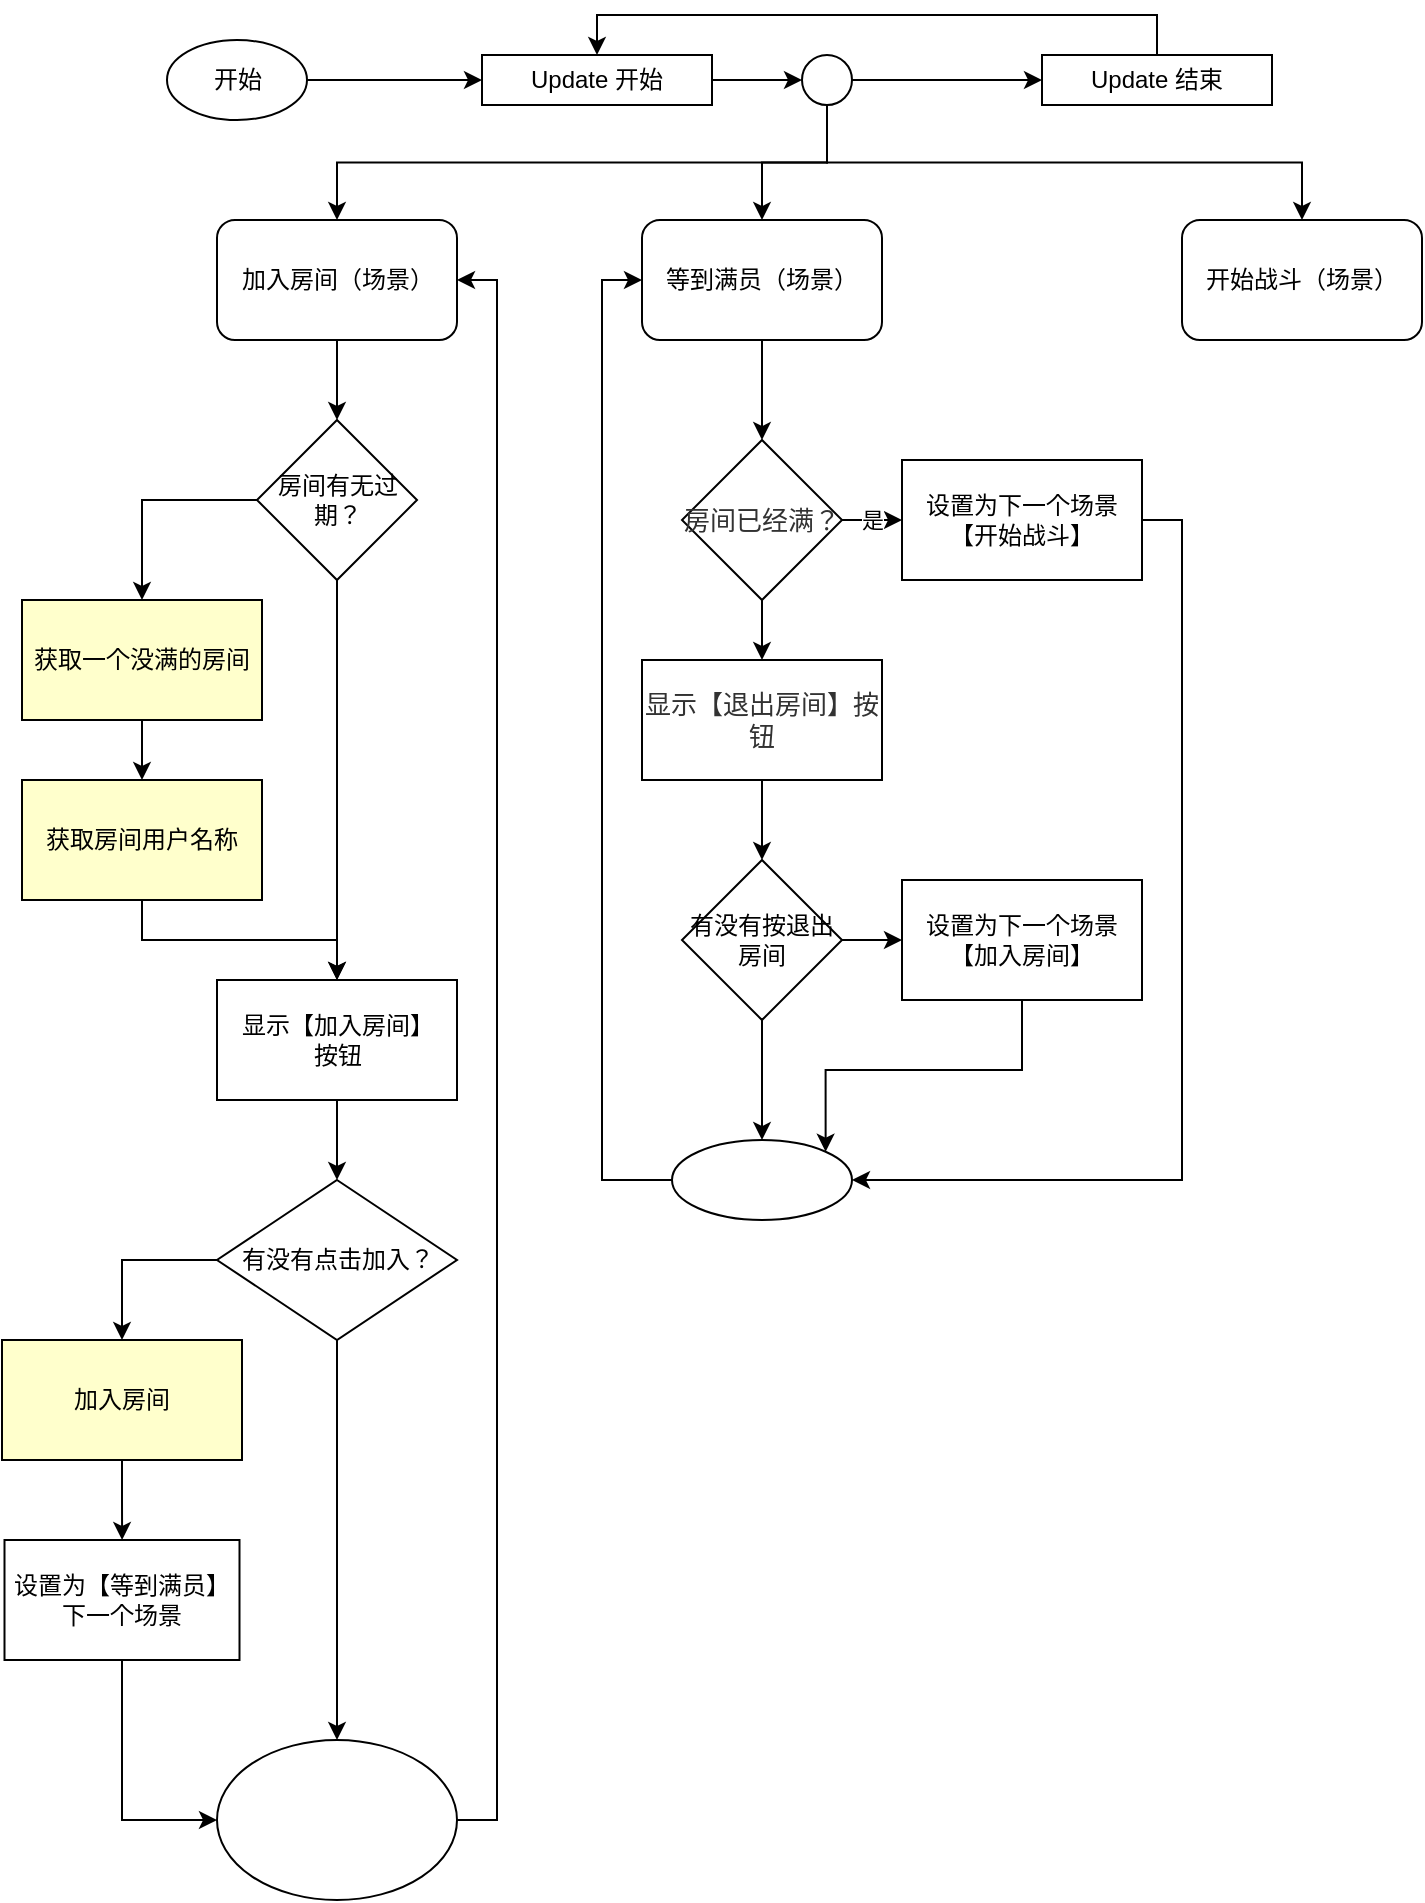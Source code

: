 <mxfile version="15.7.0" type="github">
  <diagram id="tRa1csH4-88LfmXuXKnR" name="Page-1">
    <mxGraphModel dx="2600" dy="725" grid="1" gridSize="10" guides="1" tooltips="1" connect="1" arrows="1" fold="1" page="1" pageScale="1" pageWidth="1654" pageHeight="2336" math="0" shadow="0">
      <root>
        <mxCell id="0" />
        <mxCell id="1" parent="0" />
        <mxCell id="4Wosh37YM3WKKmuV432c-3" value="" style="edgeStyle=orthogonalEdgeStyle;rounded=0;orthogonalLoop=1;jettySize=auto;html=1;" edge="1" parent="1" source="4Wosh37YM3WKKmuV432c-1" target="4Wosh37YM3WKKmuV432c-2">
          <mxGeometry relative="1" as="geometry" />
        </mxCell>
        <mxCell id="4Wosh37YM3WKKmuV432c-1" value="开始" style="ellipse;whiteSpace=wrap;html=1;" vertex="1" parent="1">
          <mxGeometry x="72.5" y="80" width="70" height="40" as="geometry" />
        </mxCell>
        <mxCell id="4Wosh37YM3WKKmuV432c-39" style="edgeStyle=orthogonalEdgeStyle;rounded=0;orthogonalLoop=1;jettySize=auto;html=1;exitX=1;exitY=0.5;exitDx=0;exitDy=0;entryX=0;entryY=0.5;entryDx=0;entryDy=0;" edge="1" parent="1" source="4Wosh37YM3WKKmuV432c-2" target="4Wosh37YM3WKKmuV432c-6">
          <mxGeometry relative="1" as="geometry" />
        </mxCell>
        <mxCell id="4Wosh37YM3WKKmuV432c-2" value="Update 开始" style="whiteSpace=wrap;html=1;" vertex="1" parent="1">
          <mxGeometry x="230" y="87.5" width="115" height="25" as="geometry" />
        </mxCell>
        <mxCell id="4Wosh37YM3WKKmuV432c-16" value="" style="edgeStyle=orthogonalEdgeStyle;rounded=0;orthogonalLoop=1;jettySize=auto;html=1;" edge="1" parent="1" source="4Wosh37YM3WKKmuV432c-4" target="4Wosh37YM3WKKmuV432c-15">
          <mxGeometry relative="1" as="geometry" />
        </mxCell>
        <mxCell id="4Wosh37YM3WKKmuV432c-4" value="获取一个没满的房间" style="whiteSpace=wrap;html=1;fillColor=#FFFFCC;" vertex="1" parent="1">
          <mxGeometry y="360" width="120" height="60" as="geometry" />
        </mxCell>
        <mxCell id="4Wosh37YM3WKKmuV432c-9" style="edgeStyle=orthogonalEdgeStyle;rounded=0;orthogonalLoop=1;jettySize=auto;html=1;exitX=0.5;exitY=1;exitDx=0;exitDy=0;entryX=0.5;entryY=0;entryDx=0;entryDy=0;" edge="1" parent="1" source="4Wosh37YM3WKKmuV432c-6" target="4Wosh37YM3WKKmuV432c-10">
          <mxGeometry relative="1" as="geometry" />
        </mxCell>
        <mxCell id="4Wosh37YM3WKKmuV432c-24" style="edgeStyle=orthogonalEdgeStyle;rounded=0;orthogonalLoop=1;jettySize=auto;html=1;exitX=1;exitY=0.5;exitDx=0;exitDy=0;entryX=0;entryY=0.5;entryDx=0;entryDy=0;" edge="1" parent="1" source="4Wosh37YM3WKKmuV432c-6" target="4Wosh37YM3WKKmuV432c-23">
          <mxGeometry relative="1" as="geometry" />
        </mxCell>
        <mxCell id="4Wosh37YM3WKKmuV432c-36" style="edgeStyle=orthogonalEdgeStyle;rounded=0;orthogonalLoop=1;jettySize=auto;html=1;exitX=0.5;exitY=1;exitDx=0;exitDy=0;entryX=0.5;entryY=0;entryDx=0;entryDy=0;" edge="1" parent="1" source="4Wosh37YM3WKKmuV432c-6" target="4Wosh37YM3WKKmuV432c-35">
          <mxGeometry relative="1" as="geometry" />
        </mxCell>
        <mxCell id="4Wosh37YM3WKKmuV432c-68" style="edgeStyle=orthogonalEdgeStyle;rounded=0;orthogonalLoop=1;jettySize=auto;html=1;exitX=0.5;exitY=1;exitDx=0;exitDy=0;entryX=0.5;entryY=0;entryDx=0;entryDy=0;" edge="1" parent="1" source="4Wosh37YM3WKKmuV432c-6" target="4Wosh37YM3WKKmuV432c-53">
          <mxGeometry relative="1" as="geometry" />
        </mxCell>
        <mxCell id="4Wosh37YM3WKKmuV432c-6" value="" style="ellipse;whiteSpace=wrap;html=1;aspect=fixed;" vertex="1" parent="1">
          <mxGeometry x="390" y="87.5" width="25" height="25" as="geometry" />
        </mxCell>
        <mxCell id="4Wosh37YM3WKKmuV432c-40" style="edgeStyle=orthogonalEdgeStyle;rounded=0;orthogonalLoop=1;jettySize=auto;html=1;exitX=0.5;exitY=1;exitDx=0;exitDy=0;entryX=0.5;entryY=0;entryDx=0;entryDy=0;" edge="1" parent="1" source="4Wosh37YM3WKKmuV432c-10" target="4Wosh37YM3WKKmuV432c-12">
          <mxGeometry relative="1" as="geometry" />
        </mxCell>
        <mxCell id="4Wosh37YM3WKKmuV432c-10" value="加入房间（场景）" style="rounded=1;whiteSpace=wrap;html=1;" vertex="1" parent="1">
          <mxGeometry x="97.5" y="170" width="120" height="60" as="geometry" />
        </mxCell>
        <mxCell id="4Wosh37YM3WKKmuV432c-19" style="edgeStyle=orthogonalEdgeStyle;rounded=0;orthogonalLoop=1;jettySize=auto;html=1;exitX=0.5;exitY=1;exitDx=0;exitDy=0;entryX=0.5;entryY=0;entryDx=0;entryDy=0;" edge="1" parent="1" source="4Wosh37YM3WKKmuV432c-12" target="4Wosh37YM3WKKmuV432c-17">
          <mxGeometry relative="1" as="geometry" />
        </mxCell>
        <mxCell id="4Wosh37YM3WKKmuV432c-41" style="edgeStyle=orthogonalEdgeStyle;rounded=0;orthogonalLoop=1;jettySize=auto;html=1;exitX=0;exitY=0.5;exitDx=0;exitDy=0;entryX=0.5;entryY=0;entryDx=0;entryDy=0;" edge="1" parent="1" source="4Wosh37YM3WKKmuV432c-12" target="4Wosh37YM3WKKmuV432c-4">
          <mxGeometry relative="1" as="geometry" />
        </mxCell>
        <mxCell id="4Wosh37YM3WKKmuV432c-12" value="房间有无过期？" style="rhombus;whiteSpace=wrap;html=1;" vertex="1" parent="1">
          <mxGeometry x="117.5" y="270" width="80" height="80" as="geometry" />
        </mxCell>
        <mxCell id="4Wosh37YM3WKKmuV432c-18" value="" style="edgeStyle=orthogonalEdgeStyle;rounded=0;orthogonalLoop=1;jettySize=auto;html=1;" edge="1" parent="1" source="4Wosh37YM3WKKmuV432c-15" target="4Wosh37YM3WKKmuV432c-17">
          <mxGeometry relative="1" as="geometry" />
        </mxCell>
        <mxCell id="4Wosh37YM3WKKmuV432c-15" value="获取房间用户名称" style="whiteSpace=wrap;html=1;fillColor=#FFFFCC;" vertex="1" parent="1">
          <mxGeometry y="450" width="120" height="60" as="geometry" />
        </mxCell>
        <mxCell id="4Wosh37YM3WKKmuV432c-21" value="" style="edgeStyle=orthogonalEdgeStyle;rounded=0;orthogonalLoop=1;jettySize=auto;html=1;" edge="1" parent="1" source="4Wosh37YM3WKKmuV432c-17" target="4Wosh37YM3WKKmuV432c-20">
          <mxGeometry relative="1" as="geometry" />
        </mxCell>
        <mxCell id="4Wosh37YM3WKKmuV432c-17" value="显示【加入房间】&lt;br&gt;按钮" style="whiteSpace=wrap;html=1;" vertex="1" parent="1">
          <mxGeometry x="97.5" y="550" width="120" height="60" as="geometry" />
        </mxCell>
        <mxCell id="4Wosh37YM3WKKmuV432c-28" value="" style="edgeStyle=orthogonalEdgeStyle;rounded=0;orthogonalLoop=1;jettySize=auto;html=1;exitX=0;exitY=0.5;exitDx=0;exitDy=0;" edge="1" parent="1" source="4Wosh37YM3WKKmuV432c-20" target="4Wosh37YM3WKKmuV432c-27">
          <mxGeometry relative="1" as="geometry" />
        </mxCell>
        <mxCell id="4Wosh37YM3WKKmuV432c-47" style="edgeStyle=orthogonalEdgeStyle;rounded=0;orthogonalLoop=1;jettySize=auto;html=1;exitX=0.5;exitY=1;exitDx=0;exitDy=0;" edge="1" parent="1" source="4Wosh37YM3WKKmuV432c-20" target="4Wosh37YM3WKKmuV432c-45">
          <mxGeometry relative="1" as="geometry" />
        </mxCell>
        <mxCell id="4Wosh37YM3WKKmuV432c-20" value="有没有点击加入？" style="rhombus;whiteSpace=wrap;html=1;" vertex="1" parent="1">
          <mxGeometry x="97.5" y="650" width="120" height="80" as="geometry" />
        </mxCell>
        <mxCell id="4Wosh37YM3WKKmuV432c-26" style="edgeStyle=orthogonalEdgeStyle;rounded=0;orthogonalLoop=1;jettySize=auto;html=1;exitX=0.5;exitY=0;exitDx=0;exitDy=0;entryX=0.5;entryY=0;entryDx=0;entryDy=0;" edge="1" parent="1" source="4Wosh37YM3WKKmuV432c-23" target="4Wosh37YM3WKKmuV432c-2">
          <mxGeometry relative="1" as="geometry" />
        </mxCell>
        <mxCell id="4Wosh37YM3WKKmuV432c-23" value="Update 结束" style="whiteSpace=wrap;html=1;" vertex="1" parent="1">
          <mxGeometry x="510" y="87.5" width="115" height="25" as="geometry" />
        </mxCell>
        <mxCell id="4Wosh37YM3WKKmuV432c-33" style="edgeStyle=orthogonalEdgeStyle;rounded=0;orthogonalLoop=1;jettySize=auto;html=1;" edge="1" parent="1" source="4Wosh37YM3WKKmuV432c-27" target="4Wosh37YM3WKKmuV432c-29">
          <mxGeometry relative="1" as="geometry" />
        </mxCell>
        <mxCell id="4Wosh37YM3WKKmuV432c-27" value="加入房间" style="whiteSpace=wrap;html=1;fillColor=#FFFFCC;" vertex="1" parent="1">
          <mxGeometry x="-10" y="730" width="120" height="60" as="geometry" />
        </mxCell>
        <mxCell id="4Wosh37YM3WKKmuV432c-46" style="edgeStyle=orthogonalEdgeStyle;rounded=0;orthogonalLoop=1;jettySize=auto;html=1;exitX=0.5;exitY=1;exitDx=0;exitDy=0;entryX=0;entryY=0.5;entryDx=0;entryDy=0;" edge="1" parent="1" source="4Wosh37YM3WKKmuV432c-29" target="4Wosh37YM3WKKmuV432c-45">
          <mxGeometry relative="1" as="geometry" />
        </mxCell>
        <mxCell id="4Wosh37YM3WKKmuV432c-29" value="设置为【等到满员】下一个场景" style="whiteSpace=wrap;html=1;" vertex="1" parent="1">
          <mxGeometry x="-8.75" y="830" width="117.5" height="60" as="geometry" />
        </mxCell>
        <mxCell id="4Wosh37YM3WKKmuV432c-50" style="edgeStyle=orthogonalEdgeStyle;rounded=0;orthogonalLoop=1;jettySize=auto;html=1;exitX=0.5;exitY=1;exitDx=0;exitDy=0;entryX=0.5;entryY=0;entryDx=0;entryDy=0;" edge="1" parent="1" source="4Wosh37YM3WKKmuV432c-35" target="4Wosh37YM3WKKmuV432c-49">
          <mxGeometry relative="1" as="geometry" />
        </mxCell>
        <mxCell id="4Wosh37YM3WKKmuV432c-35" value="等到满员（场景）" style="rounded=1;whiteSpace=wrap;html=1;" vertex="1" parent="1">
          <mxGeometry x="310" y="170" width="120" height="60" as="geometry" />
        </mxCell>
        <mxCell id="4Wosh37YM3WKKmuV432c-48" style="edgeStyle=orthogonalEdgeStyle;rounded=0;orthogonalLoop=1;jettySize=auto;html=1;exitX=1;exitY=0.5;exitDx=0;exitDy=0;entryX=1;entryY=0.5;entryDx=0;entryDy=0;" edge="1" parent="1" source="4Wosh37YM3WKKmuV432c-45" target="4Wosh37YM3WKKmuV432c-10">
          <mxGeometry relative="1" as="geometry" />
        </mxCell>
        <mxCell id="4Wosh37YM3WKKmuV432c-45" value="" style="ellipse;whiteSpace=wrap;html=1;" vertex="1" parent="1">
          <mxGeometry x="97.5" y="930" width="120" height="80" as="geometry" />
        </mxCell>
        <mxCell id="4Wosh37YM3WKKmuV432c-52" value="" style="edgeStyle=orthogonalEdgeStyle;rounded=0;orthogonalLoop=1;jettySize=auto;html=1;" edge="1" parent="1" source="4Wosh37YM3WKKmuV432c-49" target="4Wosh37YM3WKKmuV432c-51">
          <mxGeometry relative="1" as="geometry" />
        </mxCell>
        <mxCell id="4Wosh37YM3WKKmuV432c-60" style="edgeStyle=orthogonalEdgeStyle;rounded=0;orthogonalLoop=1;jettySize=auto;html=1;exitX=1;exitY=0.5;exitDx=0;exitDy=0;entryX=0;entryY=0.5;entryDx=0;entryDy=0;" edge="1" parent="1" source="4Wosh37YM3WKKmuV432c-49" target="4Wosh37YM3WKKmuV432c-54">
          <mxGeometry relative="1" as="geometry" />
        </mxCell>
        <mxCell id="4Wosh37YM3WKKmuV432c-61" value="是" style="edgeLabel;html=1;align=center;verticalAlign=middle;resizable=0;points=[];" vertex="1" connectable="0" parent="4Wosh37YM3WKKmuV432c-60">
          <mxGeometry x="-0.04" relative="1" as="geometry">
            <mxPoint as="offset" />
          </mxGeometry>
        </mxCell>
        <mxCell id="4Wosh37YM3WKKmuV432c-49" value="&lt;span style=&quot;color: rgb(50 , 50 , 50) ; font-size: 13px ; background-color: rgba(255 , 255 , 255 , 0.01)&quot;&gt;房间已经满？&lt;/span&gt;" style="rhombus;whiteSpace=wrap;html=1;" vertex="1" parent="1">
          <mxGeometry x="330" y="280" width="80" height="80" as="geometry" />
        </mxCell>
        <mxCell id="4Wosh37YM3WKKmuV432c-57" value="" style="edgeStyle=orthogonalEdgeStyle;rounded=0;orthogonalLoop=1;jettySize=auto;html=1;" edge="1" parent="1" source="4Wosh37YM3WKKmuV432c-51" target="4Wosh37YM3WKKmuV432c-56">
          <mxGeometry relative="1" as="geometry" />
        </mxCell>
        <mxCell id="4Wosh37YM3WKKmuV432c-51" value="&lt;span style=&quot;color: rgb(50 , 50 , 50) ; font-size: 13px ; background-color: rgba(255 , 255 , 255 , 0.01)&quot;&gt;显示【退出房间】按钮&lt;/span&gt;" style="whiteSpace=wrap;html=1;" vertex="1" parent="1">
          <mxGeometry x="310" y="390" width="120" height="60" as="geometry" />
        </mxCell>
        <mxCell id="4Wosh37YM3WKKmuV432c-53" value="开始战斗（场景）" style="rounded=1;whiteSpace=wrap;html=1;" vertex="1" parent="1">
          <mxGeometry x="580" y="170" width="120" height="60" as="geometry" />
        </mxCell>
        <mxCell id="4Wosh37YM3WKKmuV432c-66" style="edgeStyle=orthogonalEdgeStyle;rounded=0;orthogonalLoop=1;jettySize=auto;html=1;exitX=1;exitY=0.5;exitDx=0;exitDy=0;entryX=1;entryY=0.5;entryDx=0;entryDy=0;" edge="1" parent="1" source="4Wosh37YM3WKKmuV432c-54" target="4Wosh37YM3WKKmuV432c-62">
          <mxGeometry relative="1" as="geometry" />
        </mxCell>
        <mxCell id="4Wosh37YM3WKKmuV432c-54" value="设置为下一个场景【开始战斗】" style="whiteSpace=wrap;html=1;" vertex="1" parent="1">
          <mxGeometry x="440" y="290" width="120" height="60" as="geometry" />
        </mxCell>
        <mxCell id="4Wosh37YM3WKKmuV432c-58" style="edgeStyle=orthogonalEdgeStyle;rounded=0;orthogonalLoop=1;jettySize=auto;html=1;exitX=0.5;exitY=1;exitDx=0;exitDy=0;" edge="1" parent="1" source="4Wosh37YM3WKKmuV432c-56" target="4Wosh37YM3WKKmuV432c-62">
          <mxGeometry relative="1" as="geometry">
            <mxPoint x="370" y="580" as="targetPoint" />
          </mxGeometry>
        </mxCell>
        <mxCell id="4Wosh37YM3WKKmuV432c-64" style="edgeStyle=orthogonalEdgeStyle;rounded=0;orthogonalLoop=1;jettySize=auto;html=1;exitX=1;exitY=0.5;exitDx=0;exitDy=0;entryX=0;entryY=0.5;entryDx=0;entryDy=0;" edge="1" parent="1" source="4Wosh37YM3WKKmuV432c-56" target="4Wosh37YM3WKKmuV432c-63">
          <mxGeometry relative="1" as="geometry" />
        </mxCell>
        <mxCell id="4Wosh37YM3WKKmuV432c-56" value="有没有按退出房间" style="rhombus;whiteSpace=wrap;html=1;" vertex="1" parent="1">
          <mxGeometry x="330" y="490" width="80" height="80" as="geometry" />
        </mxCell>
        <mxCell id="4Wosh37YM3WKKmuV432c-65" style="edgeStyle=orthogonalEdgeStyle;rounded=0;orthogonalLoop=1;jettySize=auto;html=1;exitX=0;exitY=0.5;exitDx=0;exitDy=0;entryX=0;entryY=0.5;entryDx=0;entryDy=0;" edge="1" parent="1" source="4Wosh37YM3WKKmuV432c-62" target="4Wosh37YM3WKKmuV432c-35">
          <mxGeometry relative="1" as="geometry" />
        </mxCell>
        <mxCell id="4Wosh37YM3WKKmuV432c-62" value="" style="ellipse;whiteSpace=wrap;html=1;" vertex="1" parent="1">
          <mxGeometry x="325" y="630" width="90" height="40" as="geometry" />
        </mxCell>
        <mxCell id="4Wosh37YM3WKKmuV432c-67" style="edgeStyle=orthogonalEdgeStyle;rounded=0;orthogonalLoop=1;jettySize=auto;html=1;exitX=0.5;exitY=1;exitDx=0;exitDy=0;entryX=1;entryY=0;entryDx=0;entryDy=0;" edge="1" parent="1" source="4Wosh37YM3WKKmuV432c-63" target="4Wosh37YM3WKKmuV432c-62">
          <mxGeometry relative="1" as="geometry" />
        </mxCell>
        <mxCell id="4Wosh37YM3WKKmuV432c-63" value="设置为下一个场景【加入房间】" style="whiteSpace=wrap;html=1;" vertex="1" parent="1">
          <mxGeometry x="440" y="500" width="120" height="60" as="geometry" />
        </mxCell>
      </root>
    </mxGraphModel>
  </diagram>
</mxfile>
